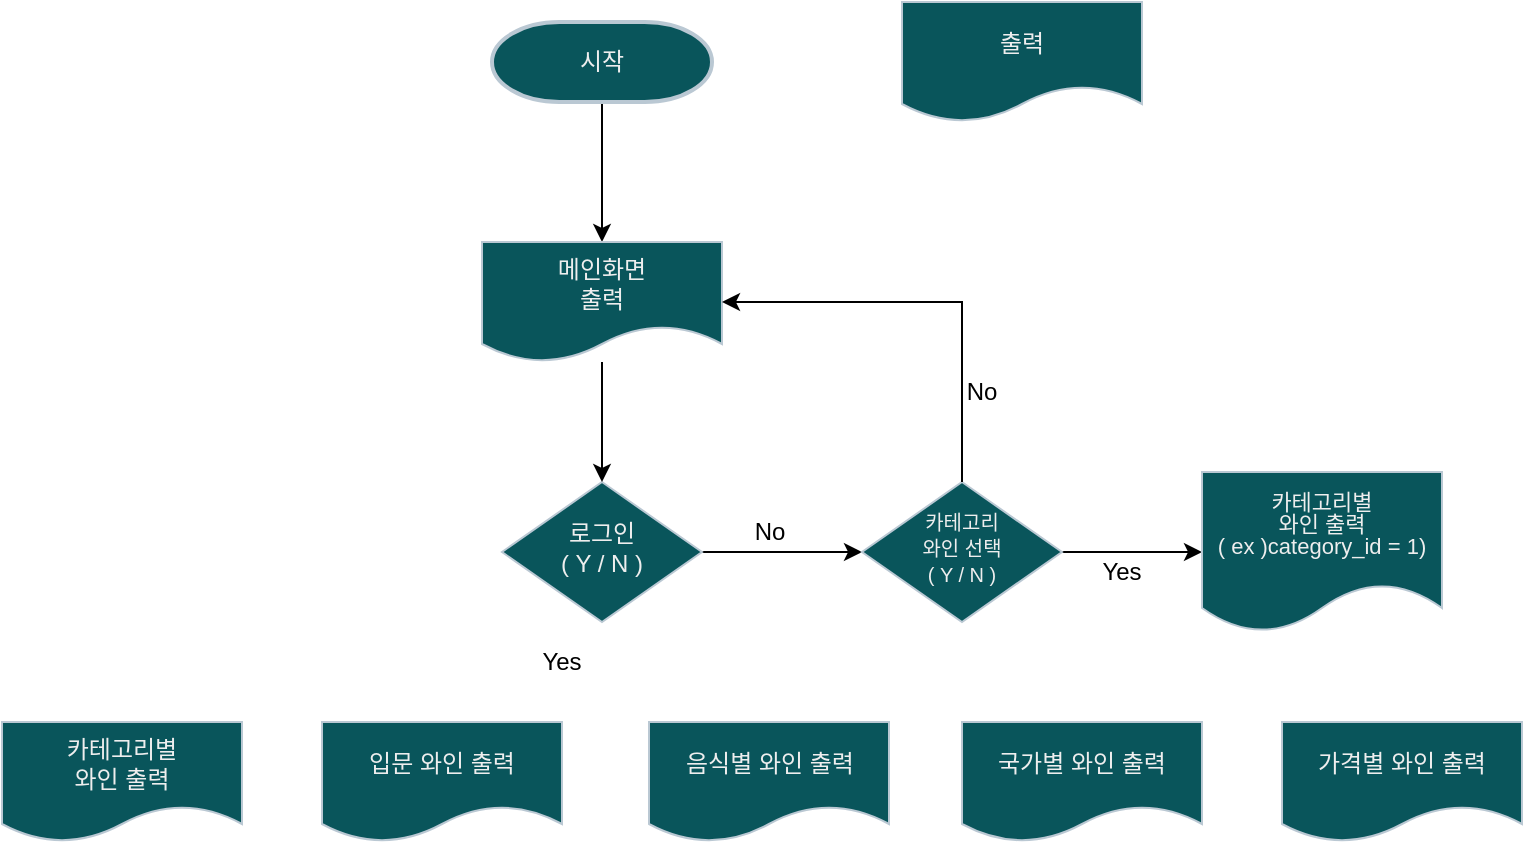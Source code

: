 <mxfile version="21.6.6" type="github">
  <diagram id="C5RBs43oDa-KdzZeNtuy" name="Page-1">
    <mxGraphModel dx="1195" dy="627" grid="1" gridSize="10" guides="1" tooltips="1" connect="1" arrows="1" fold="1" page="1" pageScale="1" pageWidth="827" pageHeight="1169" math="0" shadow="0">
      <root>
        <mxCell id="WIyWlLk6GJQsqaUBKTNV-0" />
        <mxCell id="WIyWlLk6GJQsqaUBKTNV-1" parent="WIyWlLk6GJQsqaUBKTNV-0" />
        <mxCell id="yXGT23yazqKVYROXxRZH-7" value="" style="edgeStyle=orthogonalEdgeStyle;rounded=0;orthogonalLoop=1;jettySize=auto;html=1;" edge="1" parent="WIyWlLk6GJQsqaUBKTNV-1" source="WIyWlLk6GJQsqaUBKTNV-6" target="yXGT23yazqKVYROXxRZH-6">
          <mxGeometry relative="1" as="geometry" />
        </mxCell>
        <mxCell id="WIyWlLk6GJQsqaUBKTNV-6" value="로그인&lt;br&gt;( Y / N )" style="rhombus;whiteSpace=wrap;html=1;shadow=0;fontFamily=Helvetica;fontSize=12;align=center;strokeWidth=1;spacing=6;spacingTop=-4;labelBackgroundColor=none;rounded=0;fillColor=#09555B;strokeColor=#BAC8D3;fontColor=#EEEEEE;" parent="WIyWlLk6GJQsqaUBKTNV-1" vertex="1">
          <mxGeometry x="280" y="270" width="100" height="70" as="geometry" />
        </mxCell>
        <mxCell id="yXGT23yazqKVYROXxRZH-13" value="" style="edgeStyle=orthogonalEdgeStyle;rounded=0;orthogonalLoop=1;jettySize=auto;html=1;" edge="1" parent="WIyWlLk6GJQsqaUBKTNV-1" source="0bC-GasRbppWAcGdlRrs-1" target="yXGT23yazqKVYROXxRZH-12">
          <mxGeometry relative="1" as="geometry" />
        </mxCell>
        <mxCell id="0bC-GasRbppWAcGdlRrs-1" value="시작" style="strokeWidth=2;html=1;shape=mxgraph.flowchart.terminator;whiteSpace=wrap;strokeColor=#BAC8D3;fontColor=#EEEEEE;fillColor=#09555B;" parent="WIyWlLk6GJQsqaUBKTNV-1" vertex="1">
          <mxGeometry x="275" y="40" width="110" height="40" as="geometry" />
        </mxCell>
        <mxCell id="0bC-GasRbppWAcGdlRrs-2" value="출력" style="shape=document;whiteSpace=wrap;html=1;boundedLbl=1;strokeColor=#BAC8D3;fontColor=#EEEEEE;fillColor=#09555B;" parent="WIyWlLk6GJQsqaUBKTNV-1" vertex="1">
          <mxGeometry x="480" y="30" width="120" height="60" as="geometry" />
        </mxCell>
        <mxCell id="yXGT23yazqKVYROXxRZH-1" value="카테고리별&lt;br&gt;와인 출력" style="shape=document;whiteSpace=wrap;html=1;boundedLbl=1;strokeColor=#BAC8D3;fontColor=#EEEEEE;fillColor=#09555B;" vertex="1" parent="WIyWlLk6GJQsqaUBKTNV-1">
          <mxGeometry x="30" y="390" width="120" height="60" as="geometry" />
        </mxCell>
        <mxCell id="yXGT23yazqKVYROXxRZH-16" value="" style="edgeStyle=orthogonalEdgeStyle;rounded=0;orthogonalLoop=1;jettySize=auto;html=1;" edge="1" parent="WIyWlLk6GJQsqaUBKTNV-1" source="yXGT23yazqKVYROXxRZH-6" target="yXGT23yazqKVYROXxRZH-15">
          <mxGeometry relative="1" as="geometry" />
        </mxCell>
        <mxCell id="yXGT23yazqKVYROXxRZH-6" value="&lt;p style=&quot;line-height: 100%;&quot;&gt;&lt;font style=&quot;font-size: 10px;&quot;&gt;카테고리&lt;br&gt;와인 선택&lt;br&gt;( Y / N )&lt;/font&gt;&lt;/p&gt;" style="rhombus;whiteSpace=wrap;html=1;shadow=0;fontFamily=Helvetica;fontSize=12;align=center;strokeWidth=1;spacing=6;spacingTop=-4;labelBackgroundColor=none;rounded=0;fillColor=#09555B;strokeColor=#BAC8D3;fontColor=#EEEEEE;" vertex="1" parent="WIyWlLk6GJQsqaUBKTNV-1">
          <mxGeometry x="460" y="270" width="100" height="70" as="geometry" />
        </mxCell>
        <mxCell id="yXGT23yazqKVYROXxRZH-8" value="No" style="text;html=1;strokeColor=none;fillColor=none;align=center;verticalAlign=middle;whiteSpace=wrap;rounded=0;" vertex="1" parent="WIyWlLk6GJQsqaUBKTNV-1">
          <mxGeometry x="384" y="280" width="60" height="30" as="geometry" />
        </mxCell>
        <mxCell id="yXGT23yazqKVYROXxRZH-10" value="Yes" style="text;html=1;strokeColor=none;fillColor=none;align=center;verticalAlign=middle;whiteSpace=wrap;rounded=0;" vertex="1" parent="WIyWlLk6GJQsqaUBKTNV-1">
          <mxGeometry x="280" y="345" width="60" height="30" as="geometry" />
        </mxCell>
        <mxCell id="yXGT23yazqKVYROXxRZH-14" value="" style="edgeStyle=orthogonalEdgeStyle;rounded=0;orthogonalLoop=1;jettySize=auto;html=1;" edge="1" parent="WIyWlLk6GJQsqaUBKTNV-1" source="yXGT23yazqKVYROXxRZH-12" target="WIyWlLk6GJQsqaUBKTNV-6">
          <mxGeometry relative="1" as="geometry" />
        </mxCell>
        <mxCell id="yXGT23yazqKVYROXxRZH-12" value="메인화면&lt;br&gt;출력" style="shape=document;whiteSpace=wrap;html=1;boundedLbl=1;strokeColor=#BAC8D3;fontColor=#EEEEEE;fillColor=#09555B;" vertex="1" parent="WIyWlLk6GJQsqaUBKTNV-1">
          <mxGeometry x="270" y="150" width="120" height="60" as="geometry" />
        </mxCell>
        <mxCell id="yXGT23yazqKVYROXxRZH-15" value="&lt;p style=&quot;line-height: 100%; font-size: 11px;&quot;&gt;카테고리별&lt;br&gt;와인 출력&lt;br&gt;( ex )category_id = 1)&lt;br&gt;&lt;/p&gt;" style="shape=document;whiteSpace=wrap;html=1;boundedLbl=1;fillColor=#09555B;strokeColor=#BAC8D3;fontColor=#EEEEEE;shadow=0;strokeWidth=1;spacing=6;spacingTop=-4;labelBackgroundColor=none;rounded=0;" vertex="1" parent="WIyWlLk6GJQsqaUBKTNV-1">
          <mxGeometry x="630" y="265" width="120" height="80" as="geometry" />
        </mxCell>
        <mxCell id="yXGT23yazqKVYROXxRZH-18" value="" style="endArrow=classic;html=1;rounded=0;exitX=0.5;exitY=0;exitDx=0;exitDy=0;entryX=1;entryY=0.5;entryDx=0;entryDy=0;" edge="1" parent="WIyWlLk6GJQsqaUBKTNV-1" source="yXGT23yazqKVYROXxRZH-6" target="yXGT23yazqKVYROXxRZH-12">
          <mxGeometry width="50" height="50" relative="1" as="geometry">
            <mxPoint x="440" y="270" as="sourcePoint" />
            <mxPoint x="450" y="220" as="targetPoint" />
            <Array as="points">
              <mxPoint x="510" y="180" />
            </Array>
          </mxGeometry>
        </mxCell>
        <mxCell id="yXGT23yazqKVYROXxRZH-20" value="No" style="text;html=1;strokeColor=none;fillColor=none;align=center;verticalAlign=middle;whiteSpace=wrap;rounded=0;" vertex="1" parent="WIyWlLk6GJQsqaUBKTNV-1">
          <mxGeometry x="490" y="210" width="60" height="30" as="geometry" />
        </mxCell>
        <mxCell id="yXGT23yazqKVYROXxRZH-21" value="Yes" style="text;html=1;strokeColor=none;fillColor=none;align=center;verticalAlign=middle;whiteSpace=wrap;rounded=0;" vertex="1" parent="WIyWlLk6GJQsqaUBKTNV-1">
          <mxGeometry x="560" y="300" width="60" height="30" as="geometry" />
        </mxCell>
        <mxCell id="yXGT23yazqKVYROXxRZH-22" value="입문 와인 출력" style="shape=document;whiteSpace=wrap;html=1;boundedLbl=1;strokeColor=#BAC8D3;fontColor=#EEEEEE;fillColor=#09555B;" vertex="1" parent="WIyWlLk6GJQsqaUBKTNV-1">
          <mxGeometry x="190" y="390" width="120" height="60" as="geometry" />
        </mxCell>
        <mxCell id="yXGT23yazqKVYROXxRZH-23" value="음식별 와인 출력" style="shape=document;whiteSpace=wrap;html=1;boundedLbl=1;strokeColor=#BAC8D3;fontColor=#EEEEEE;fillColor=#09555B;" vertex="1" parent="WIyWlLk6GJQsqaUBKTNV-1">
          <mxGeometry x="353.5" y="390" width="120" height="60" as="geometry" />
        </mxCell>
        <mxCell id="yXGT23yazqKVYROXxRZH-24" value="국가별 와인 출력" style="shape=document;whiteSpace=wrap;html=1;boundedLbl=1;strokeColor=#BAC8D3;fontColor=#EEEEEE;fillColor=#09555B;" vertex="1" parent="WIyWlLk6GJQsqaUBKTNV-1">
          <mxGeometry x="510" y="390" width="120" height="60" as="geometry" />
        </mxCell>
        <mxCell id="yXGT23yazqKVYROXxRZH-25" value="가격별 와인 출력" style="shape=document;whiteSpace=wrap;html=1;boundedLbl=1;strokeColor=#BAC8D3;fontColor=#EEEEEE;fillColor=#09555B;" vertex="1" parent="WIyWlLk6GJQsqaUBKTNV-1">
          <mxGeometry x="670" y="390" width="120" height="60" as="geometry" />
        </mxCell>
      </root>
    </mxGraphModel>
  </diagram>
</mxfile>
